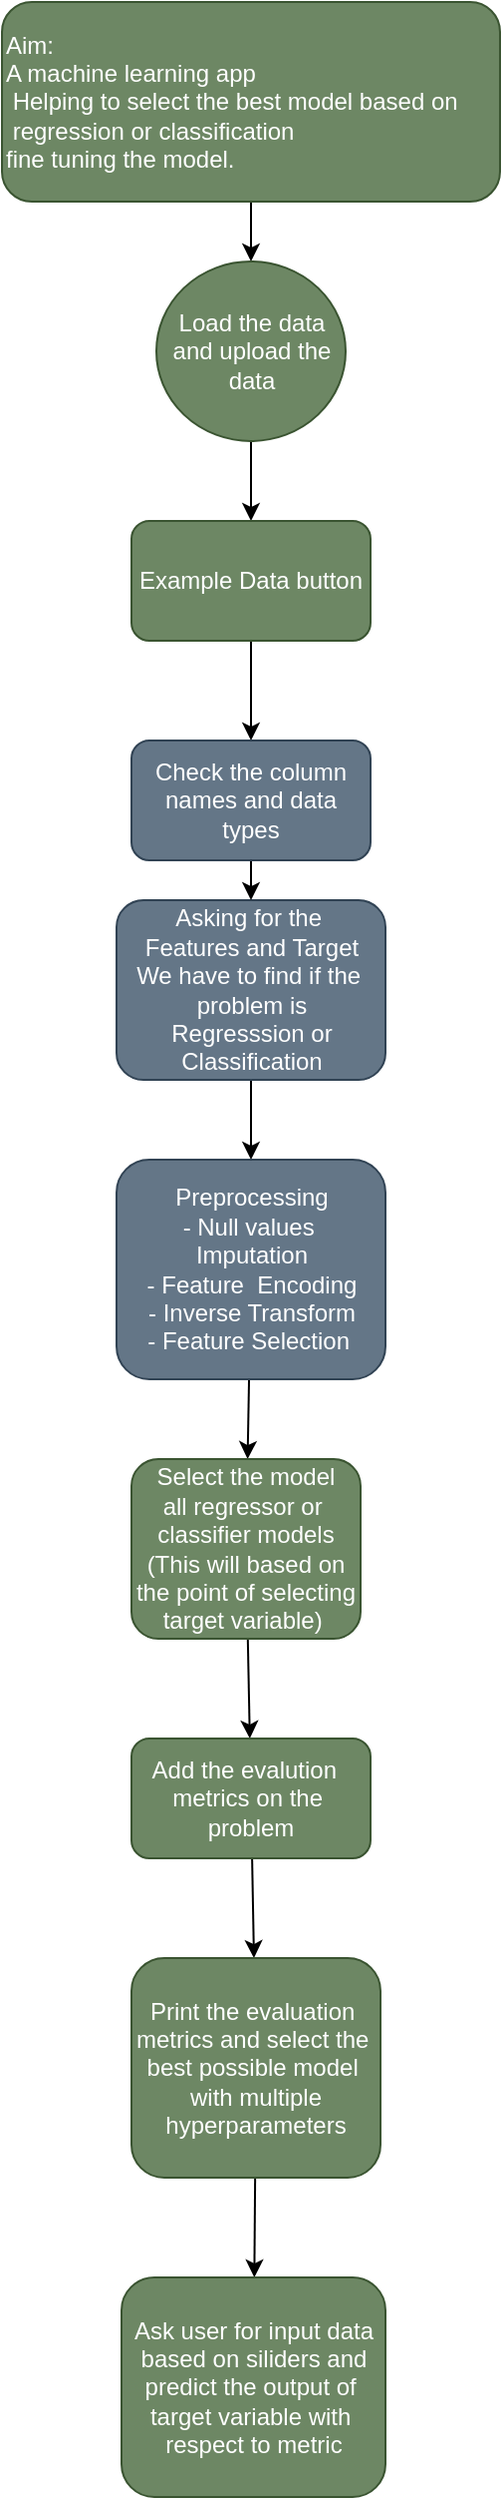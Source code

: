 <mxfile>
    <diagram id="BO7TC3tXFmUkNRqYn452" name="Page-1">
        <mxGraphModel dx="475" dy="271" grid="1" gridSize="10" guides="1" tooltips="1" connect="1" arrows="1" fold="1" page="1" pageScale="1" pageWidth="850" pageHeight="1100" math="0" shadow="0">
            <root>
                <mxCell id="0"/>
                <mxCell id="1" parent="0"/>
                <mxCell id="6" value="" style="edgeStyle=none;html=1;" edge="1" parent="1" source="3" target="5">
                    <mxGeometry relative="1" as="geometry"/>
                </mxCell>
                <mxCell id="3" value="Aim:&lt;br&gt;A machine learning app&lt;br&gt;&amp;nbsp;Helping to select the best model based on&amp;nbsp;&lt;br&gt;&amp;nbsp;regression or classification&amp;nbsp;&lt;br&gt;&lt;div style=&quot;&quot;&gt;&lt;span style=&quot;background-color: initial;&quot;&gt;fine tuning the model.&lt;/span&gt;&lt;/div&gt;" style="rounded=1;whiteSpace=wrap;html=1;fillColor=#6d8764;fontColor=#ffffff;strokeColor=#3A5431;align=left;" vertex="1" parent="1">
                    <mxGeometry x="160" y="30" width="250" height="100" as="geometry"/>
                </mxCell>
                <mxCell id="8" value="" style="edgeStyle=none;html=1;" edge="1" parent="1" source="5" target="7">
                    <mxGeometry relative="1" as="geometry"/>
                </mxCell>
                <mxCell id="5" value="Load the data and upload the data" style="ellipse;whiteSpace=wrap;html=1;align=center;fillColor=#6d8764;strokeColor=#3A5431;fontColor=#ffffff;rounded=1;" vertex="1" parent="1">
                    <mxGeometry x="237.5" y="160" width="95" height="90" as="geometry"/>
                </mxCell>
                <mxCell id="13" value="" style="edgeStyle=none;html=1;" edge="1" parent="1" source="7" target="12">
                    <mxGeometry relative="1" as="geometry"/>
                </mxCell>
                <mxCell id="7" value="Example Data button" style="whiteSpace=wrap;html=1;fillColor=#6d8764;strokeColor=#3A5431;fontColor=#ffffff;rounded=1;" vertex="1" parent="1">
                    <mxGeometry x="225" y="290" width="120" height="60" as="geometry"/>
                </mxCell>
                <mxCell id="17" value="" style="edgeStyle=none;html=1;" edge="1" parent="1" source="10" target="16">
                    <mxGeometry relative="1" as="geometry"/>
                </mxCell>
                <mxCell id="10" value="Asking for the&amp;nbsp;&lt;br&gt;Features and Target&lt;br&gt;We have to find if the&amp;nbsp;&lt;br&gt;problem is&lt;br&gt;Regresssion or&lt;br&gt;Classification" style="whiteSpace=wrap;html=1;fillColor=#647687;strokeColor=#314354;fontColor=#ffffff;rounded=1;" vertex="1" parent="1">
                    <mxGeometry x="217.5" y="480" width="135" height="90" as="geometry"/>
                </mxCell>
                <mxCell id="15" value="" style="edgeStyle=none;html=1;" edge="1" parent="1" source="12" target="10">
                    <mxGeometry relative="1" as="geometry"/>
                </mxCell>
                <mxCell id="12" value="Check the column&lt;br&gt;names and data types" style="whiteSpace=wrap;html=1;fillColor=#647687;strokeColor=#314354;fontColor=#ffffff;rounded=1;" vertex="1" parent="1">
                    <mxGeometry x="225" y="400" width="120" height="60" as="geometry"/>
                </mxCell>
                <mxCell id="21" value="" style="edgeStyle=none;html=1;" edge="1" parent="1" source="16" target="20">
                    <mxGeometry relative="1" as="geometry"/>
                </mxCell>
                <mxCell id="16" value="Preprocessing&lt;br&gt;- Null values&amp;nbsp;&lt;br&gt;Imputation&lt;br&gt;- Feature&amp;nbsp; Encoding&lt;br&gt;- Inverse Transform&lt;br&gt;- Feature Selection&amp;nbsp;" style="whiteSpace=wrap;html=1;fillColor=#647687;strokeColor=#314354;fontColor=#ffffff;rounded=1;" vertex="1" parent="1">
                    <mxGeometry x="217.5" y="610" width="135" height="110" as="geometry"/>
                </mxCell>
                <mxCell id="23" value="" style="edgeStyle=none;html=1;" edge="1" parent="1" source="20" target="22">
                    <mxGeometry relative="1" as="geometry"/>
                </mxCell>
                <mxCell id="20" value="Select the model&lt;br&gt;all regressor or&amp;nbsp;&lt;br&gt;classifier models (This will based on the point of selecting target variable)&amp;nbsp;" style="whiteSpace=wrap;html=1;fillColor=#6d8764;strokeColor=#3A5431;fontColor=#ffffff;rounded=1;" vertex="1" parent="1">
                    <mxGeometry x="225" y="760" width="115" height="90" as="geometry"/>
                </mxCell>
                <mxCell id="30" value="" style="edgeStyle=none;html=1;" edge="1" parent="1" source="22" target="27">
                    <mxGeometry relative="1" as="geometry"/>
                </mxCell>
                <mxCell id="22" value="Add the evalution&amp;nbsp;&amp;nbsp;&lt;br&gt;metrics on the&amp;nbsp;&lt;br&gt;problem" style="whiteSpace=wrap;html=1;fillColor=#6d8764;strokeColor=#3A5431;fontColor=#ffffff;rounded=1;" vertex="1" parent="1">
                    <mxGeometry x="225" y="900" width="120" height="60" as="geometry"/>
                </mxCell>
                <mxCell id="32" value="" style="edgeStyle=none;html=1;" edge="1" parent="1" source="27" target="31">
                    <mxGeometry relative="1" as="geometry"/>
                </mxCell>
                <mxCell id="27" value="Print the evaluation&amp;nbsp; metrics and select the&amp;nbsp;&lt;br&gt;best possible model&amp;nbsp;&lt;br&gt;with multiple&lt;br&gt;hyperparameters" style="whiteSpace=wrap;html=1;fillColor=#6d8764;strokeColor=#3A5431;fontColor=#ffffff;rounded=1;" vertex="1" parent="1">
                    <mxGeometry x="225" y="1010" width="125" height="110" as="geometry"/>
                </mxCell>
                <mxCell id="31" value="Ask user for input data&lt;br&gt;based on siliders and predict the output of&amp;nbsp;&lt;br&gt;target variable with&amp;nbsp;&lt;br&gt;respect to metric" style="whiteSpace=wrap;html=1;fillColor=#6d8764;strokeColor=#3A5431;fontColor=#ffffff;rounded=1;" vertex="1" parent="1">
                    <mxGeometry x="220" y="1170" width="132.5" height="110" as="geometry"/>
                </mxCell>
            </root>
        </mxGraphModel>
    </diagram>
</mxfile>